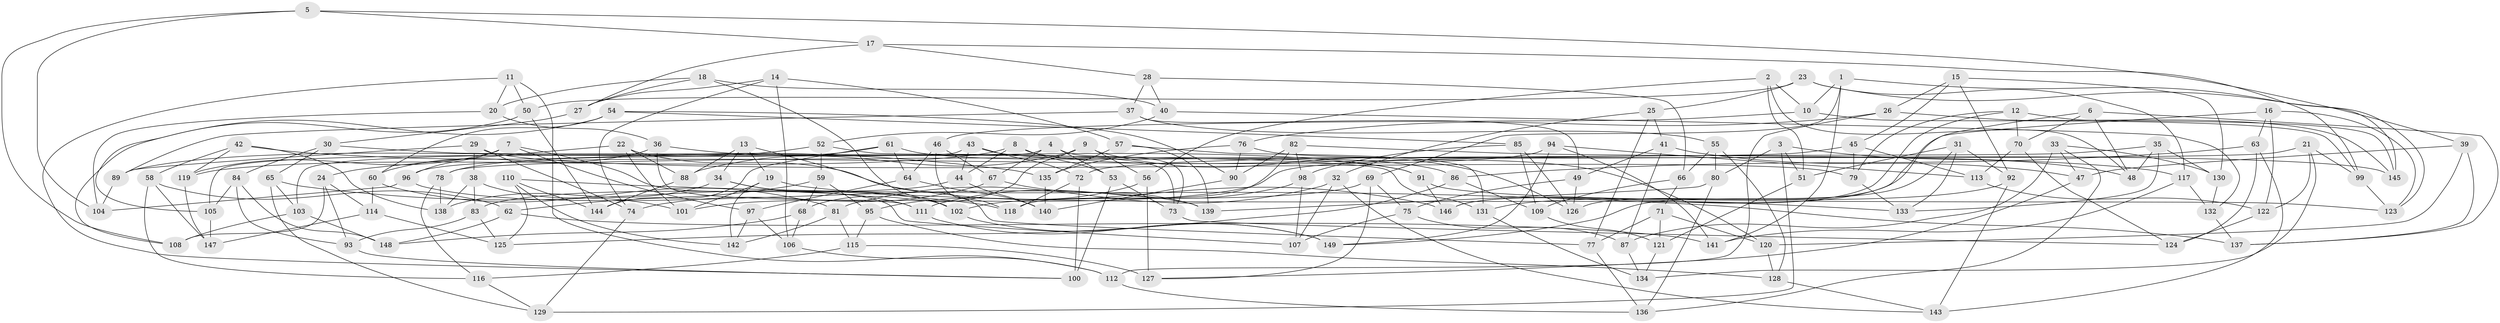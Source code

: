 // coarse degree distribution, {10: 0.15555555555555556, 11: 0.06666666666666667, 8: 0.06666666666666667, 4: 0.08888888888888889, 9: 0.15555555555555556, 6: 0.15555555555555556, 7: 0.17777777777777778, 5: 0.08888888888888889, 3: 0.044444444444444446}
// Generated by graph-tools (version 1.1) at 2025/53/03/04/25 22:53:51]
// undirected, 149 vertices, 298 edges
graph export_dot {
  node [color=gray90,style=filled];
  1;
  2;
  3;
  4;
  5;
  6;
  7;
  8;
  9;
  10;
  11;
  12;
  13;
  14;
  15;
  16;
  17;
  18;
  19;
  20;
  21;
  22;
  23;
  24;
  25;
  26;
  27;
  28;
  29;
  30;
  31;
  32;
  33;
  34;
  35;
  36;
  37;
  38;
  39;
  40;
  41;
  42;
  43;
  44;
  45;
  46;
  47;
  48;
  49;
  50;
  51;
  52;
  53;
  54;
  55;
  56;
  57;
  58;
  59;
  60;
  61;
  62;
  63;
  64;
  65;
  66;
  67;
  68;
  69;
  70;
  71;
  72;
  73;
  74;
  75;
  76;
  77;
  78;
  79;
  80;
  81;
  82;
  83;
  84;
  85;
  86;
  87;
  88;
  89;
  90;
  91;
  92;
  93;
  94;
  95;
  96;
  97;
  98;
  99;
  100;
  101;
  102;
  103;
  104;
  105;
  106;
  107;
  108;
  109;
  110;
  111;
  112;
  113;
  114;
  115;
  116;
  117;
  118;
  119;
  120;
  121;
  122;
  123;
  124;
  125;
  126;
  127;
  128;
  129;
  130;
  131;
  132;
  133;
  134;
  135;
  136;
  137;
  138;
  139;
  140;
  141;
  142;
  143;
  144;
  145;
  146;
  147;
  148;
  149;
  1 -- 145;
  1 -- 69;
  1 -- 10;
  1 -- 141;
  2 -- 10;
  2 -- 56;
  2 -- 51;
  2 -- 48;
  3 -- 48;
  3 -- 129;
  3 -- 80;
  3 -- 51;
  4 -- 67;
  4 -- 103;
  4 -- 73;
  4 -- 53;
  5 -- 39;
  5 -- 104;
  5 -- 108;
  5 -- 17;
  6 -- 126;
  6 -- 137;
  6 -- 48;
  6 -- 70;
  7 -- 119;
  7 -- 96;
  7 -- 107;
  7 -- 97;
  8 -- 53;
  8 -- 120;
  8 -- 119;
  8 -- 44;
  9 -- 68;
  9 -- 56;
  9 -- 126;
  9 -- 88;
  10 -- 99;
  10 -- 46;
  11 -- 100;
  11 -- 20;
  11 -- 112;
  11 -- 50;
  12 -- 145;
  12 -- 79;
  12 -- 70;
  12 -- 146;
  13 -- 77;
  13 -- 34;
  13 -- 88;
  13 -- 19;
  14 -- 106;
  14 -- 74;
  14 -- 57;
  14 -- 27;
  15 -- 45;
  15 -- 92;
  15 -- 130;
  15 -- 26;
  16 -- 63;
  16 -- 122;
  16 -- 146;
  16 -- 123;
  17 -- 27;
  17 -- 28;
  17 -- 99;
  18 -- 20;
  18 -- 27;
  18 -- 102;
  18 -- 40;
  19 -- 101;
  19 -- 133;
  19 -- 142;
  20 -- 104;
  20 -- 36;
  21 -- 122;
  21 -- 99;
  21 -- 134;
  21 -- 78;
  22 -- 24;
  22 -- 146;
  22 -- 88;
  22 -- 101;
  23 -- 25;
  23 -- 123;
  23 -- 117;
  23 -- 50;
  24 -- 93;
  24 -- 114;
  24 -- 108;
  25 -- 77;
  25 -- 32;
  25 -- 41;
  26 -- 145;
  26 -- 76;
  26 -- 112;
  27 -- 30;
  28 -- 37;
  28 -- 66;
  28 -- 40;
  29 -- 79;
  29 -- 38;
  29 -- 74;
  29 -- 89;
  30 -- 84;
  30 -- 65;
  30 -- 131;
  31 -- 92;
  31 -- 51;
  31 -- 149;
  31 -- 133;
  32 -- 107;
  32 -- 143;
  32 -- 81;
  33 -- 87;
  33 -- 47;
  33 -- 136;
  33 -- 130;
  34 -- 111;
  34 -- 102;
  34 -- 138;
  35 -- 101;
  35 -- 133;
  35 -- 48;
  35 -- 130;
  36 -- 91;
  36 -- 60;
  36 -- 111;
  37 -- 49;
  37 -- 89;
  37 -- 55;
  38 -- 83;
  38 -- 101;
  38 -- 138;
  39 -- 137;
  39 -- 47;
  39 -- 120;
  40 -- 132;
  40 -- 52;
  41 -- 87;
  41 -- 49;
  41 -- 47;
  42 -- 58;
  42 -- 135;
  42 -- 119;
  42 -- 138;
  43 -- 105;
  43 -- 44;
  43 -- 72;
  43 -- 86;
  44 -- 140;
  44 -- 83;
  45 -- 113;
  45 -- 79;
  45 -- 72;
  46 -- 118;
  46 -- 64;
  46 -- 67;
  47 -- 127;
  49 -- 126;
  49 -- 75;
  50 -- 144;
  50 -- 105;
  51 -- 121;
  52 -- 59;
  52 -- 89;
  52 -- 73;
  53 -- 73;
  53 -- 100;
  54 -- 90;
  54 -- 60;
  54 -- 108;
  54 -- 85;
  55 -- 80;
  55 -- 128;
  55 -- 66;
  56 -- 127;
  56 -- 95;
  57 -- 135;
  57 -- 131;
  57 -- 139;
  58 -- 62;
  58 -- 116;
  58 -- 147;
  59 -- 62;
  59 -- 95;
  59 -- 68;
  60 -- 81;
  60 -- 114;
  61 -- 78;
  61 -- 144;
  61 -- 91;
  61 -- 64;
  62 -- 141;
  62 -- 148;
  63 -- 124;
  63 -- 86;
  63 -- 143;
  64 -- 140;
  64 -- 97;
  65 -- 129;
  65 -- 103;
  65 -- 118;
  66 -- 109;
  66 -- 71;
  67 -- 139;
  67 -- 74;
  68 -- 106;
  68 -- 148;
  69 -- 102;
  69 -- 127;
  69 -- 75;
  70 -- 113;
  70 -- 124;
  71 -- 121;
  71 -- 120;
  71 -- 77;
  72 -- 118;
  72 -- 100;
  73 -- 124;
  74 -- 129;
  75 -- 107;
  75 -- 87;
  76 -- 90;
  76 -- 135;
  76 -- 145;
  77 -- 136;
  78 -- 138;
  78 -- 116;
  79 -- 133;
  80 -- 136;
  80 -- 139;
  81 -- 142;
  81 -- 115;
  82 -- 118;
  82 -- 90;
  82 -- 98;
  82 -- 117;
  83 -- 93;
  83 -- 125;
  84 -- 105;
  84 -- 93;
  84 -- 148;
  85 -- 98;
  85 -- 126;
  85 -- 109;
  86 -- 109;
  86 -- 125;
  87 -- 134;
  88 -- 144;
  89 -- 104;
  90 -- 140;
  91 -- 123;
  91 -- 146;
  92 -- 143;
  92 -- 131;
  93 -- 100;
  94 -- 113;
  94 -- 149;
  94 -- 141;
  94 -- 96;
  95 -- 128;
  95 -- 115;
  96 -- 104;
  96 -- 139;
  97 -- 142;
  97 -- 106;
  98 -- 107;
  98 -- 111;
  99 -- 123;
  102 -- 149;
  103 -- 108;
  103 -- 148;
  105 -- 147;
  106 -- 112;
  109 -- 121;
  110 -- 144;
  110 -- 125;
  110 -- 137;
  110 -- 142;
  111 -- 149;
  112 -- 136;
  113 -- 122;
  114 -- 147;
  114 -- 125;
  115 -- 127;
  115 -- 116;
  116 -- 129;
  117 -- 132;
  117 -- 141;
  119 -- 147;
  120 -- 128;
  121 -- 134;
  122 -- 124;
  128 -- 143;
  130 -- 132;
  131 -- 134;
  132 -- 137;
  135 -- 140;
}

